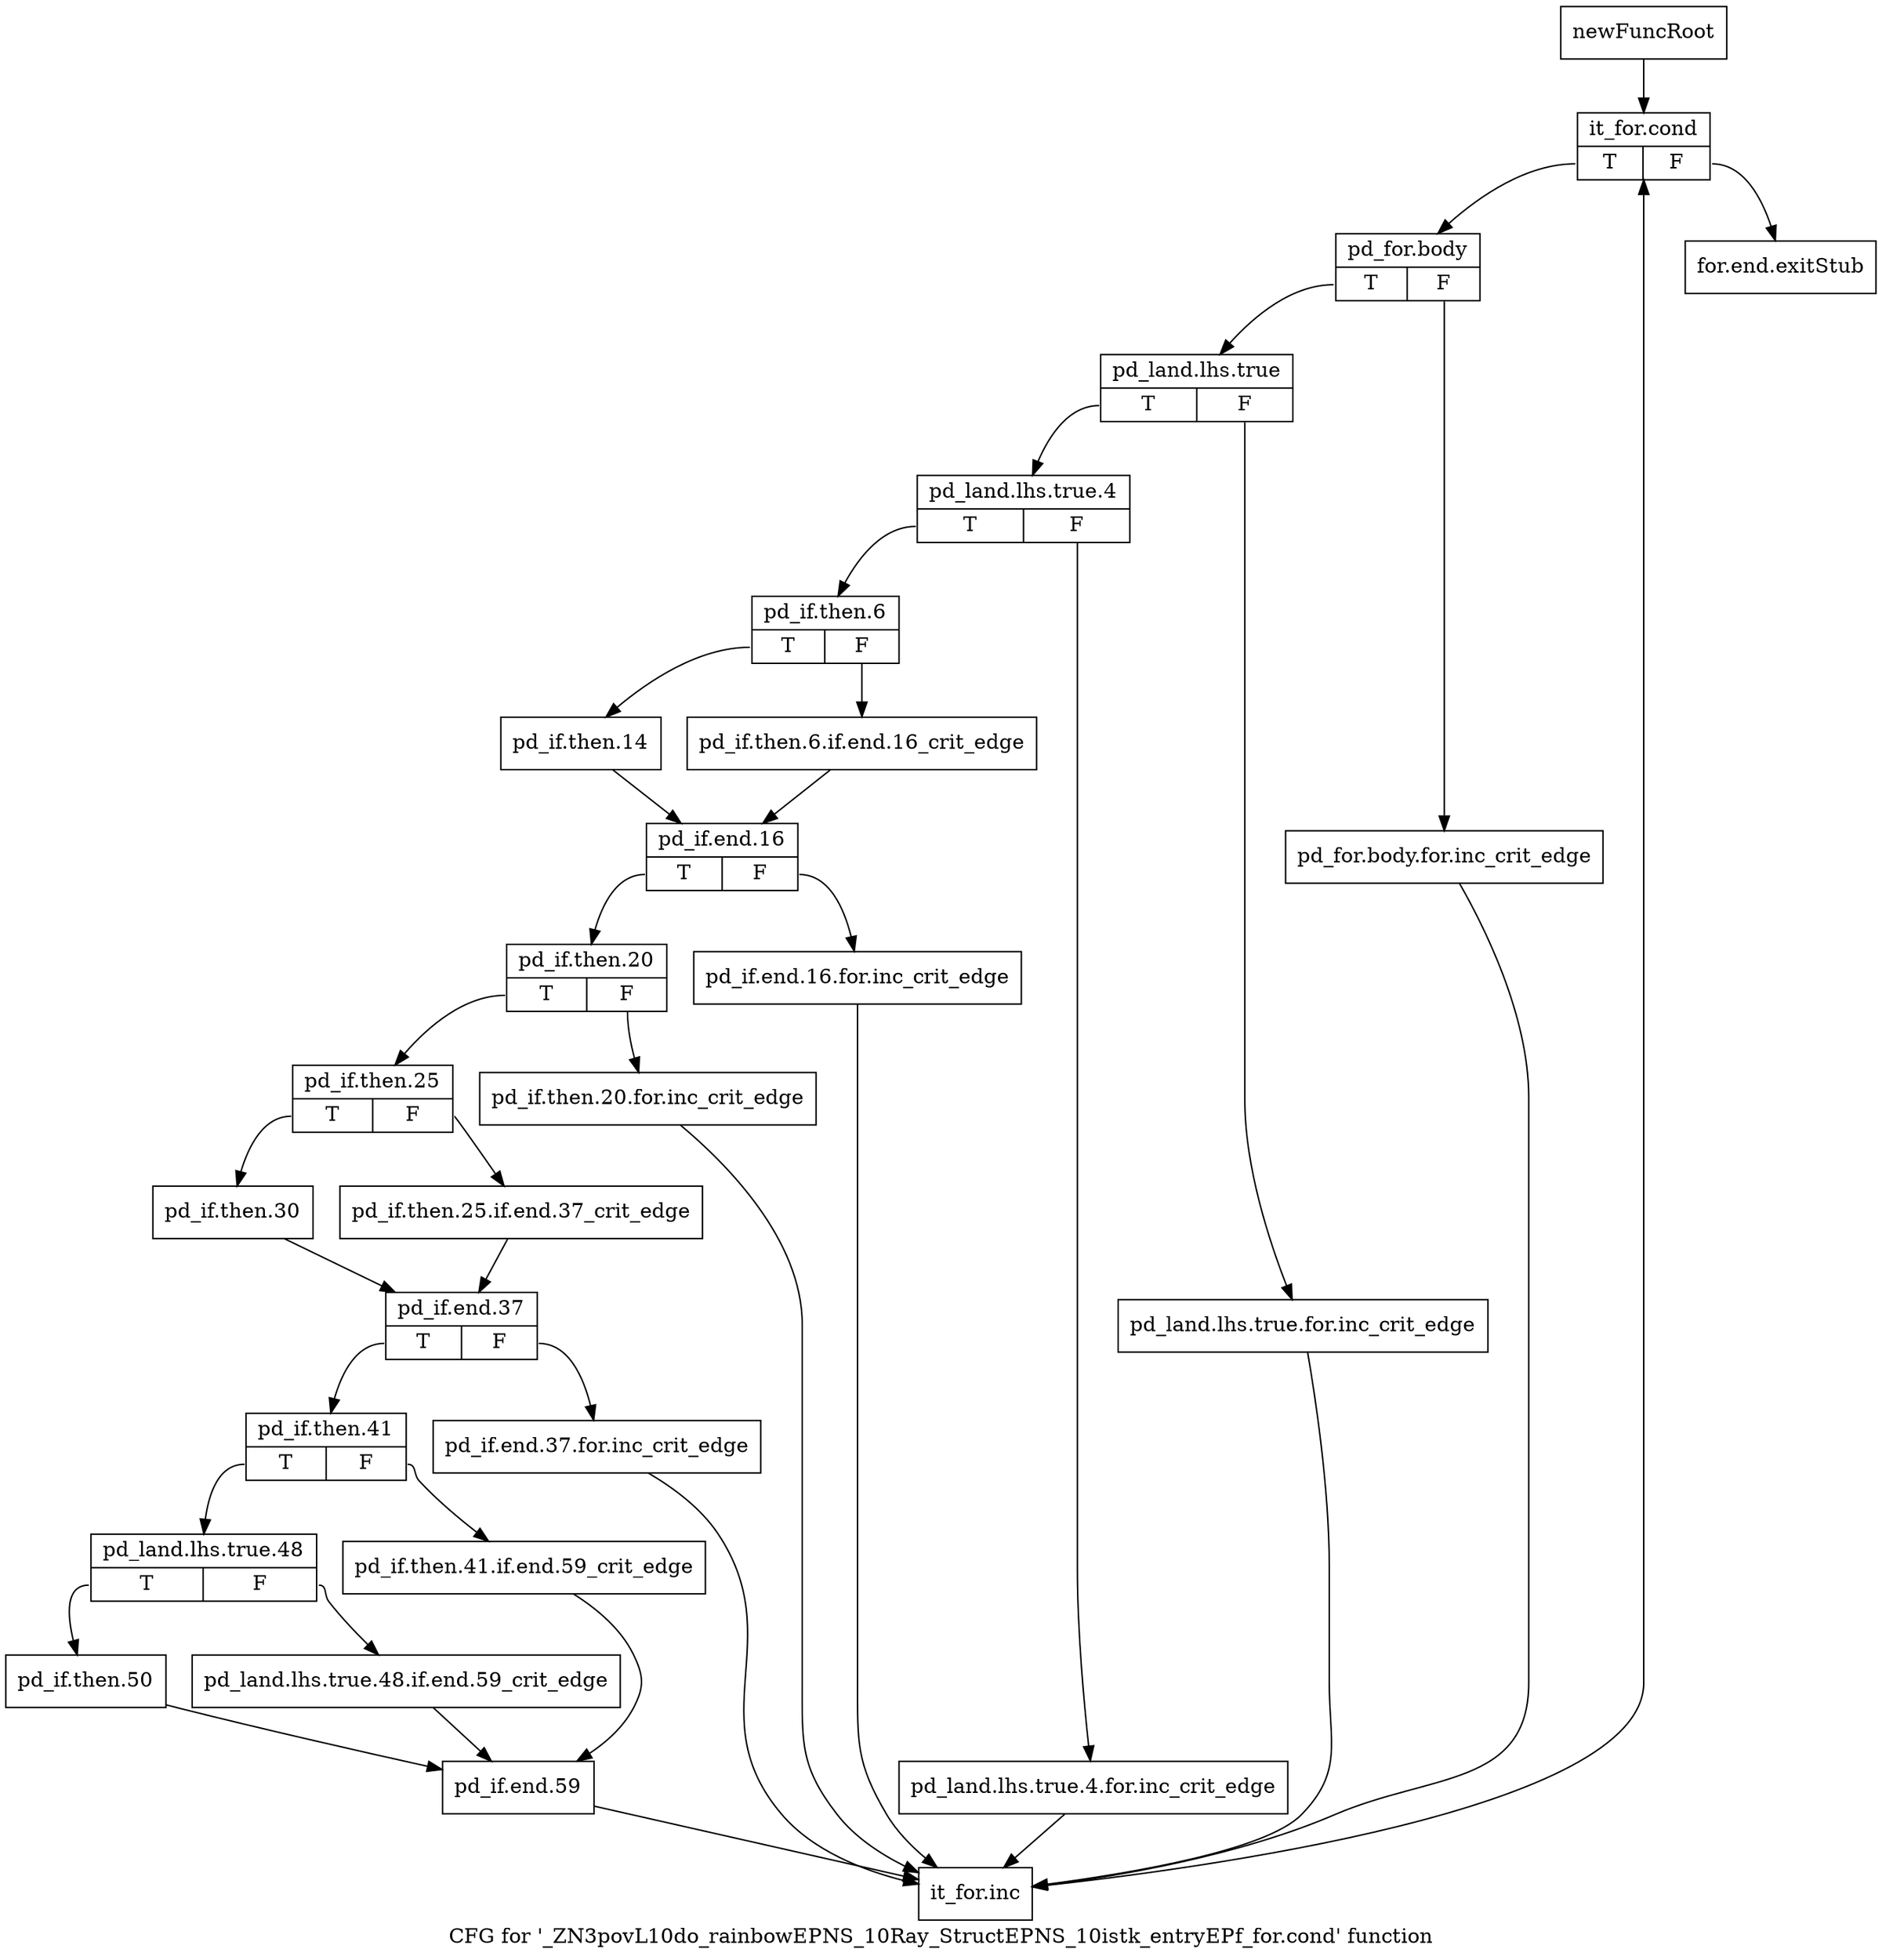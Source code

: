 digraph "CFG for '_ZN3povL10do_rainbowEPNS_10Ray_StructEPNS_10istk_entryEPf_for.cond' function" {
	label="CFG for '_ZN3povL10do_rainbowEPNS_10Ray_StructEPNS_10istk_entryEPf_for.cond' function";

	Node0x22b0150 [shape=record,label="{newFuncRoot}"];
	Node0x22b0150 -> Node0x22b01f0;
	Node0x22b01a0 [shape=record,label="{for.end.exitStub}"];
	Node0x22b01f0 [shape=record,label="{it_for.cond|{<s0>T|<s1>F}}"];
	Node0x22b01f0:s0 -> Node0x22b0240;
	Node0x22b01f0:s1 -> Node0x22b01a0;
	Node0x22b0240 [shape=record,label="{pd_for.body|{<s0>T|<s1>F}}"];
	Node0x22b0240:s0 -> Node0x22b02e0;
	Node0x22b0240:s1 -> Node0x22b0290;
	Node0x22b0290 [shape=record,label="{pd_for.body.for.inc_crit_edge}"];
	Node0x22b0290 -> Node0x22b09c0;
	Node0x22b02e0 [shape=record,label="{pd_land.lhs.true|{<s0>T|<s1>F}}"];
	Node0x22b02e0:s0 -> Node0x22b0380;
	Node0x22b02e0:s1 -> Node0x22b0330;
	Node0x22b0330 [shape=record,label="{pd_land.lhs.true.for.inc_crit_edge}"];
	Node0x22b0330 -> Node0x22b09c0;
	Node0x22b0380 [shape=record,label="{pd_land.lhs.true.4|{<s0>T|<s1>F}}"];
	Node0x22b0380:s0 -> Node0x22b0420;
	Node0x22b0380:s1 -> Node0x22b03d0;
	Node0x22b03d0 [shape=record,label="{pd_land.lhs.true.4.for.inc_crit_edge}"];
	Node0x22b03d0 -> Node0x22b09c0;
	Node0x22b0420 [shape=record,label="{pd_if.then.6|{<s0>T|<s1>F}}"];
	Node0x22b0420:s0 -> Node0x22b04c0;
	Node0x22b0420:s1 -> Node0x22b0470;
	Node0x22b0470 [shape=record,label="{pd_if.then.6.if.end.16_crit_edge}"];
	Node0x22b0470 -> Node0x22b0510;
	Node0x22b04c0 [shape=record,label="{pd_if.then.14}"];
	Node0x22b04c0 -> Node0x22b0510;
	Node0x22b0510 [shape=record,label="{pd_if.end.16|{<s0>T|<s1>F}}"];
	Node0x22b0510:s0 -> Node0x22b05b0;
	Node0x22b0510:s1 -> Node0x22b0560;
	Node0x22b0560 [shape=record,label="{pd_if.end.16.for.inc_crit_edge}"];
	Node0x22b0560 -> Node0x22b09c0;
	Node0x22b05b0 [shape=record,label="{pd_if.then.20|{<s0>T|<s1>F}}"];
	Node0x22b05b0:s0 -> Node0x22b0650;
	Node0x22b05b0:s1 -> Node0x22b0600;
	Node0x22b0600 [shape=record,label="{pd_if.then.20.for.inc_crit_edge}"];
	Node0x22b0600 -> Node0x22b09c0;
	Node0x22b0650 [shape=record,label="{pd_if.then.25|{<s0>T|<s1>F}}"];
	Node0x22b0650:s0 -> Node0x22b06f0;
	Node0x22b0650:s1 -> Node0x22b06a0;
	Node0x22b06a0 [shape=record,label="{pd_if.then.25.if.end.37_crit_edge}"];
	Node0x22b06a0 -> Node0x22b0740;
	Node0x22b06f0 [shape=record,label="{pd_if.then.30}"];
	Node0x22b06f0 -> Node0x22b0740;
	Node0x22b0740 [shape=record,label="{pd_if.end.37|{<s0>T|<s1>F}}"];
	Node0x22b0740:s0 -> Node0x22b07e0;
	Node0x22b0740:s1 -> Node0x22b0790;
	Node0x22b0790 [shape=record,label="{pd_if.end.37.for.inc_crit_edge}"];
	Node0x22b0790 -> Node0x22b09c0;
	Node0x22b07e0 [shape=record,label="{pd_if.then.41|{<s0>T|<s1>F}}"];
	Node0x22b07e0:s0 -> Node0x22b0880;
	Node0x22b07e0:s1 -> Node0x22b0830;
	Node0x22b0830 [shape=record,label="{pd_if.then.41.if.end.59_crit_edge}"];
	Node0x22b0830 -> Node0x22b0970;
	Node0x22b0880 [shape=record,label="{pd_land.lhs.true.48|{<s0>T|<s1>F}}"];
	Node0x22b0880:s0 -> Node0x22b0920;
	Node0x22b0880:s1 -> Node0x22b08d0;
	Node0x22b08d0 [shape=record,label="{pd_land.lhs.true.48.if.end.59_crit_edge}"];
	Node0x22b08d0 -> Node0x22b0970;
	Node0x22b0920 [shape=record,label="{pd_if.then.50}"];
	Node0x22b0920 -> Node0x22b0970;
	Node0x22b0970 [shape=record,label="{pd_if.end.59}"];
	Node0x22b0970 -> Node0x22b09c0;
	Node0x22b09c0 [shape=record,label="{it_for.inc}"];
	Node0x22b09c0 -> Node0x22b01f0;
}

